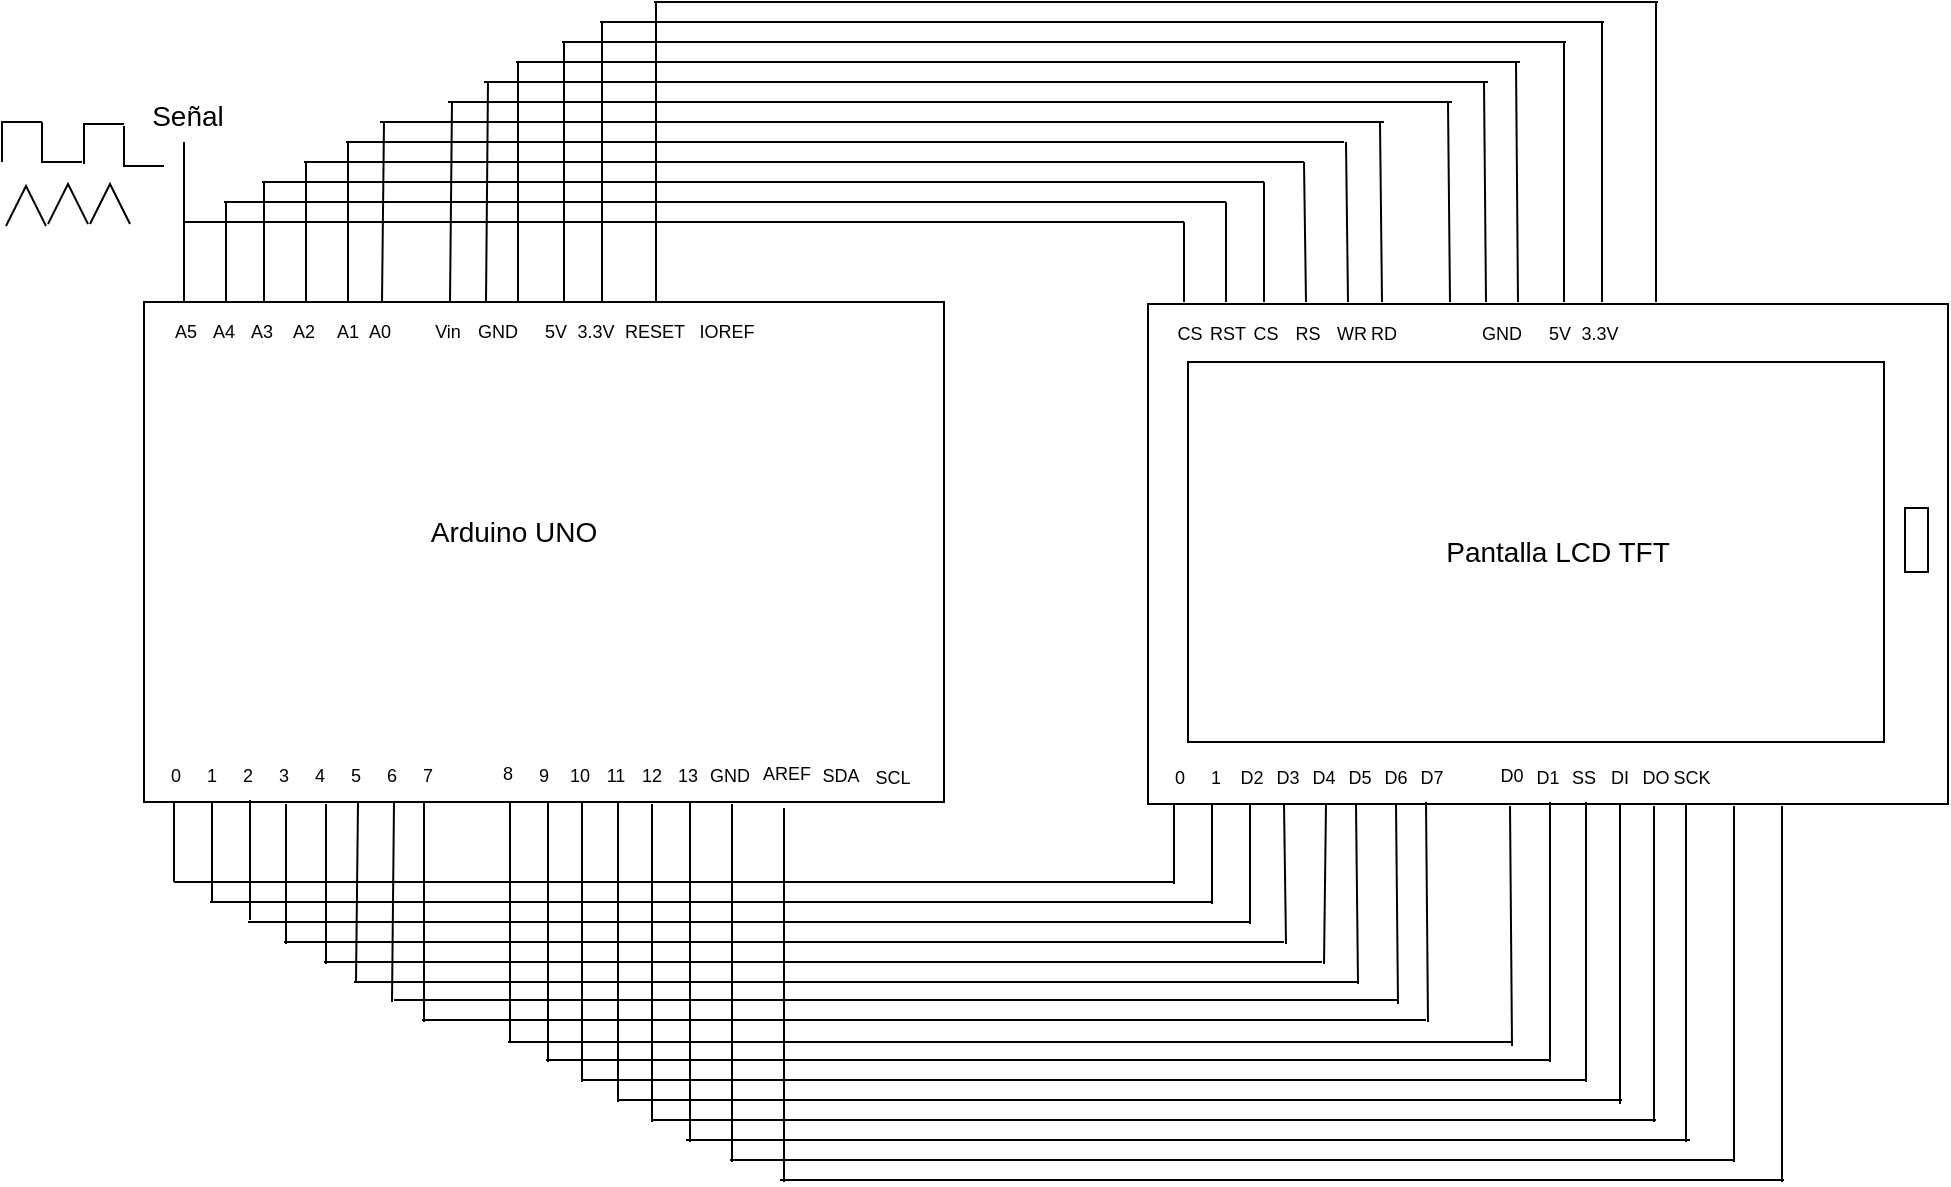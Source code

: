 <mxfile version="20.8.10" type="device" pages="2"><diagram name="Página-1" id="WYSvd-NPQTnR4z7gOrc1"><mxGraphModel dx="1313" dy="716" grid="1" gridSize="10" guides="1" tooltips="1" connect="1" arrows="1" fold="1" page="1" pageScale="1" pageWidth="827" pageHeight="1169" math="0" shadow="0"><root><mxCell id="0"/><mxCell id="1" parent="0"/><mxCell id="6fOyc4j_-1H8bE4yFkZ2-2" value="" style="rounded=0;whiteSpace=wrap;html=1;" vertex="1" parent="1"><mxGeometry x="90" y="160" width="400" height="250" as="geometry"/></mxCell><mxCell id="6fOyc4j_-1H8bE4yFkZ2-3" value="&lt;font style=&quot;font-size: 9px;&quot;&gt;A5&lt;/font&gt;" style="text;html=1;strokeColor=none;fillColor=none;align=center;verticalAlign=middle;whiteSpace=wrap;rounded=0;" vertex="1" parent="1"><mxGeometry x="101" y="159" width="20" height="30" as="geometry"/></mxCell><mxCell id="6fOyc4j_-1H8bE4yFkZ2-4" value="&lt;font style=&quot;font-size: 9px;&quot;&gt;A4&lt;/font&gt;" style="text;html=1;strokeColor=none;fillColor=none;align=center;verticalAlign=middle;whiteSpace=wrap;rounded=0;" vertex="1" parent="1"><mxGeometry x="120" y="159" width="20" height="30" as="geometry"/></mxCell><mxCell id="6fOyc4j_-1H8bE4yFkZ2-5" value="&lt;font style=&quot;font-size: 9px;&quot;&gt;A3&lt;br&gt;&lt;/font&gt;" style="text;html=1;strokeColor=none;fillColor=none;align=center;verticalAlign=middle;whiteSpace=wrap;rounded=0;" vertex="1" parent="1"><mxGeometry x="139" y="159" width="20" height="30" as="geometry"/></mxCell><mxCell id="6fOyc4j_-1H8bE4yFkZ2-6" value="&lt;font style=&quot;font-size: 9px;&quot;&gt;A2&lt;br&gt;&lt;/font&gt;" style="text;html=1;strokeColor=none;fillColor=none;align=center;verticalAlign=middle;whiteSpace=wrap;rounded=0;" vertex="1" parent="1"><mxGeometry x="160" y="159" width="20" height="30" as="geometry"/></mxCell><mxCell id="6fOyc4j_-1H8bE4yFkZ2-7" value="&lt;font style=&quot;font-size: 9px;&quot;&gt;A1&lt;br&gt;&lt;/font&gt;" style="text;html=1;strokeColor=none;fillColor=none;align=center;verticalAlign=middle;whiteSpace=wrap;rounded=0;" vertex="1" parent="1"><mxGeometry x="182" y="159" width="20" height="30" as="geometry"/></mxCell><mxCell id="6fOyc4j_-1H8bE4yFkZ2-8" value="&lt;font style=&quot;font-size: 9px;&quot;&gt;A0&lt;br&gt;&lt;/font&gt;" style="text;html=1;strokeColor=none;fillColor=none;align=center;verticalAlign=middle;whiteSpace=wrap;rounded=0;" vertex="1" parent="1"><mxGeometry x="198" y="159" width="20" height="30" as="geometry"/></mxCell><mxCell id="6fOyc4j_-1H8bE4yFkZ2-9" value="&lt;font style=&quot;font-size: 9px;&quot;&gt;Vin&lt;br&gt;&lt;/font&gt;" style="text;html=1;strokeColor=none;fillColor=none;align=center;verticalAlign=middle;whiteSpace=wrap;rounded=0;" vertex="1" parent="1"><mxGeometry x="232" y="159" width="20" height="30" as="geometry"/></mxCell><mxCell id="6fOyc4j_-1H8bE4yFkZ2-10" value="&lt;font style=&quot;font-size: 9px;&quot;&gt;GND&lt;br&gt;&lt;/font&gt;" style="text;html=1;strokeColor=none;fillColor=none;align=center;verticalAlign=middle;whiteSpace=wrap;rounded=0;" vertex="1" parent="1"><mxGeometry x="257" y="159" width="20" height="30" as="geometry"/></mxCell><mxCell id="6fOyc4j_-1H8bE4yFkZ2-11" value="&lt;font style=&quot;font-size: 9px;&quot;&gt;5V&lt;br&gt;&lt;/font&gt;" style="text;html=1;strokeColor=none;fillColor=none;align=center;verticalAlign=middle;whiteSpace=wrap;rounded=0;" vertex="1" parent="1"><mxGeometry x="286" y="159" width="20" height="30" as="geometry"/></mxCell><mxCell id="6fOyc4j_-1H8bE4yFkZ2-12" value="&lt;font style=&quot;font-size: 9px;&quot;&gt;3.3V&lt;br&gt;&lt;/font&gt;" style="text;html=1;strokeColor=none;fillColor=none;align=center;verticalAlign=middle;whiteSpace=wrap;rounded=0;" vertex="1" parent="1"><mxGeometry x="306" y="159" width="20" height="30" as="geometry"/></mxCell><mxCell id="6fOyc4j_-1H8bE4yFkZ2-13" value="&lt;font style=&quot;font-size: 9px;&quot;&gt;RESET&lt;br&gt;&lt;/font&gt;" style="text;html=1;strokeColor=none;fillColor=none;align=center;verticalAlign=middle;whiteSpace=wrap;rounded=0;flipH=0;flipV=0;fontColor=default;" vertex="1" parent="1"><mxGeometry x="328" y="166" width="35" height="15" as="geometry"/></mxCell><mxCell id="6fOyc4j_-1H8bE4yFkZ2-14" value="&lt;font style=&quot;font-size: 9px;&quot;&gt;IOREF&lt;br&gt;&lt;/font&gt;" style="text;html=1;strokeColor=none;fillColor=none;align=center;verticalAlign=middle;whiteSpace=wrap;rounded=0;flipH=0;flipV=0;fontColor=default;" vertex="1" parent="1"><mxGeometry x="364" y="166" width="35" height="15" as="geometry"/></mxCell><mxCell id="6fOyc4j_-1H8bE4yFkZ2-16" value="&lt;font style=&quot;font-size: 9px;&quot;&gt;0&lt;/font&gt;" style="text;html=1;strokeColor=none;fillColor=none;align=center;verticalAlign=middle;whiteSpace=wrap;rounded=0;" vertex="1" parent="1"><mxGeometry x="88" y="381" width="36" height="30" as="geometry"/></mxCell><mxCell id="6fOyc4j_-1H8bE4yFkZ2-17" value="&lt;font style=&quot;font-size: 9px;&quot;&gt;1&lt;/font&gt;" style="text;html=1;strokeColor=none;fillColor=none;align=center;verticalAlign=middle;whiteSpace=wrap;rounded=0;" vertex="1" parent="1"><mxGeometry x="106" y="381" width="36" height="30" as="geometry"/></mxCell><mxCell id="6fOyc4j_-1H8bE4yFkZ2-18" value="&lt;font style=&quot;font-size: 9px;&quot;&gt;2&lt;/font&gt;" style="text;html=1;strokeColor=none;fillColor=none;align=center;verticalAlign=middle;whiteSpace=wrap;rounded=0;" vertex="1" parent="1"><mxGeometry x="124" y="381" width="36" height="30" as="geometry"/></mxCell><mxCell id="6fOyc4j_-1H8bE4yFkZ2-19" value="&lt;font style=&quot;font-size: 9px;&quot;&gt;3&lt;/font&gt;" style="text;html=1;strokeColor=none;fillColor=none;align=center;verticalAlign=middle;whiteSpace=wrap;rounded=0;" vertex="1" parent="1"><mxGeometry x="142" y="381" width="36" height="30" as="geometry"/></mxCell><mxCell id="6fOyc4j_-1H8bE4yFkZ2-20" value="&lt;font style=&quot;font-size: 9px;&quot;&gt;4&lt;/font&gt;" style="text;html=1;strokeColor=none;fillColor=none;align=center;verticalAlign=middle;whiteSpace=wrap;rounded=0;" vertex="1" parent="1"><mxGeometry x="160" y="381" width="36" height="30" as="geometry"/></mxCell><mxCell id="6fOyc4j_-1H8bE4yFkZ2-21" value="&lt;font style=&quot;font-size: 9px;&quot;&gt;5&lt;/font&gt;" style="text;html=1;strokeColor=none;fillColor=none;align=center;verticalAlign=middle;whiteSpace=wrap;rounded=0;" vertex="1" parent="1"><mxGeometry x="178" y="381" width="36" height="30" as="geometry"/></mxCell><mxCell id="6fOyc4j_-1H8bE4yFkZ2-22" value="&lt;font style=&quot;font-size: 9px;&quot;&gt;6&lt;/font&gt;" style="text;html=1;strokeColor=none;fillColor=none;align=center;verticalAlign=middle;whiteSpace=wrap;rounded=0;" vertex="1" parent="1"><mxGeometry x="196" y="381" width="36" height="30" as="geometry"/></mxCell><mxCell id="6fOyc4j_-1H8bE4yFkZ2-23" value="&lt;font style=&quot;font-size: 9px;&quot;&gt;7&lt;/font&gt;" style="text;html=1;strokeColor=none;fillColor=none;align=center;verticalAlign=middle;whiteSpace=wrap;rounded=0;" vertex="1" parent="1"><mxGeometry x="214" y="381" width="36" height="30" as="geometry"/></mxCell><mxCell id="6fOyc4j_-1H8bE4yFkZ2-24" value="&lt;font style=&quot;font-size: 9px;&quot;&gt;8&lt;/font&gt;" style="text;html=1;strokeColor=none;fillColor=none;align=center;verticalAlign=middle;whiteSpace=wrap;rounded=0;" vertex="1" parent="1"><mxGeometry x="254" y="380" width="36" height="30" as="geometry"/></mxCell><mxCell id="6fOyc4j_-1H8bE4yFkZ2-25" value="&lt;font style=&quot;font-size: 9px;&quot;&gt;9&lt;/font&gt;" style="text;html=1;strokeColor=none;fillColor=none;align=center;verticalAlign=middle;whiteSpace=wrap;rounded=0;" vertex="1" parent="1"><mxGeometry x="272" y="381" width="36" height="30" as="geometry"/></mxCell><mxCell id="6fOyc4j_-1H8bE4yFkZ2-26" value="&lt;font style=&quot;font-size: 9px;&quot;&gt;10&lt;/font&gt;" style="text;html=1;strokeColor=none;fillColor=none;align=center;verticalAlign=middle;whiteSpace=wrap;rounded=0;" vertex="1" parent="1"><mxGeometry x="290" y="381" width="36" height="30" as="geometry"/></mxCell><mxCell id="6fOyc4j_-1H8bE4yFkZ2-27" value="&lt;font style=&quot;font-size: 9px;&quot;&gt;11&lt;/font&gt;" style="text;html=1;strokeColor=none;fillColor=none;align=center;verticalAlign=middle;whiteSpace=wrap;rounded=0;" vertex="1" parent="1"><mxGeometry x="308" y="381" width="36" height="30" as="geometry"/></mxCell><mxCell id="6fOyc4j_-1H8bE4yFkZ2-28" value="&lt;font style=&quot;font-size: 9px;&quot;&gt;12&lt;/font&gt;" style="text;html=1;strokeColor=none;fillColor=none;align=center;verticalAlign=middle;whiteSpace=wrap;rounded=0;" vertex="1" parent="1"><mxGeometry x="326" y="381" width="36" height="30" as="geometry"/></mxCell><mxCell id="6fOyc4j_-1H8bE4yFkZ2-29" value="&lt;font style=&quot;font-size: 9px;&quot;&gt;13&lt;/font&gt;" style="text;html=1;strokeColor=none;fillColor=none;align=center;verticalAlign=middle;whiteSpace=wrap;rounded=0;" vertex="1" parent="1"><mxGeometry x="344" y="381" width="36" height="30" as="geometry"/></mxCell><mxCell id="6fOyc4j_-1H8bE4yFkZ2-30" value="&lt;font style=&quot;font-size: 9px;&quot;&gt;GND&lt;br&gt;&lt;/font&gt;" style="text;html=1;strokeColor=none;fillColor=none;align=center;verticalAlign=middle;whiteSpace=wrap;rounded=0;" vertex="1" parent="1"><mxGeometry x="372.5" y="381" width="20" height="30" as="geometry"/></mxCell><mxCell id="6fOyc4j_-1H8bE4yFkZ2-31" value="&lt;font style=&quot;font-size: 9px;&quot;&gt;AREF&lt;br&gt;&lt;/font&gt;" style="text;html=1;strokeColor=none;fillColor=none;align=center;verticalAlign=middle;whiteSpace=wrap;rounded=0;flipH=0;flipV=0;fontColor=default;" vertex="1" parent="1"><mxGeometry x="394" y="387" width="35" height="15" as="geometry"/></mxCell><mxCell id="6fOyc4j_-1H8bE4yFkZ2-32" value="&lt;font style=&quot;font-size: 9px;&quot;&gt;SDA&lt;/font&gt;" style="text;html=1;strokeColor=none;fillColor=none;align=center;verticalAlign=middle;whiteSpace=wrap;rounded=0;flipH=0;flipV=0;fontColor=default;" vertex="1" parent="1"><mxGeometry x="421" y="388" width="35" height="15" as="geometry"/></mxCell><mxCell id="6fOyc4j_-1H8bE4yFkZ2-33" value="&lt;font style=&quot;font-size: 9px;&quot;&gt;SCL&lt;/font&gt;" style="text;html=1;strokeColor=none;fillColor=none;align=center;verticalAlign=middle;whiteSpace=wrap;rounded=0;flipH=0;flipV=0;fontColor=default;" vertex="1" parent="1"><mxGeometry x="447" y="389" width="35" height="15" as="geometry"/></mxCell><mxCell id="6fOyc4j_-1H8bE4yFkZ2-34" value="" style="rounded=0;whiteSpace=wrap;html=1;" vertex="1" parent="1"><mxGeometry x="592" y="161" width="400" height="250" as="geometry"/></mxCell><mxCell id="6fOyc4j_-1H8bE4yFkZ2-35" value="&lt;font style=&quot;font-size: 9px;&quot;&gt;CS&lt;/font&gt;" style="text;html=1;strokeColor=none;fillColor=none;align=center;verticalAlign=middle;whiteSpace=wrap;rounded=0;" vertex="1" parent="1"><mxGeometry x="603" y="160" width="20" height="30" as="geometry"/></mxCell><mxCell id="6fOyc4j_-1H8bE4yFkZ2-36" value="&lt;font style=&quot;font-size: 9px;&quot;&gt;RST&lt;/font&gt;" style="text;html=1;strokeColor=none;fillColor=none;align=center;verticalAlign=middle;whiteSpace=wrap;rounded=0;" vertex="1" parent="1"><mxGeometry x="622" y="160" width="20" height="30" as="geometry"/></mxCell><mxCell id="6fOyc4j_-1H8bE4yFkZ2-37" value="&lt;font style=&quot;font-size: 9px;&quot;&gt;CS&lt;br&gt;&lt;/font&gt;" style="text;html=1;strokeColor=none;fillColor=none;align=center;verticalAlign=middle;whiteSpace=wrap;rounded=0;" vertex="1" parent="1"><mxGeometry x="641" y="160" width="20" height="30" as="geometry"/></mxCell><mxCell id="6fOyc4j_-1H8bE4yFkZ2-38" value="&lt;font style=&quot;font-size: 9px;&quot;&gt;RS&lt;br&gt;&lt;/font&gt;" style="text;html=1;strokeColor=none;fillColor=none;align=center;verticalAlign=middle;whiteSpace=wrap;rounded=0;" vertex="1" parent="1"><mxGeometry x="662" y="160" width="20" height="30" as="geometry"/></mxCell><mxCell id="6fOyc4j_-1H8bE4yFkZ2-39" value="&lt;font style=&quot;font-size: 9px;&quot;&gt;WR&lt;br&gt;&lt;/font&gt;" style="text;html=1;strokeColor=none;fillColor=none;align=center;verticalAlign=middle;whiteSpace=wrap;rounded=0;" vertex="1" parent="1"><mxGeometry x="684" y="160" width="20" height="30" as="geometry"/></mxCell><mxCell id="6fOyc4j_-1H8bE4yFkZ2-40" value="&lt;font style=&quot;font-size: 9px;&quot;&gt;RD&lt;br&gt;&lt;/font&gt;" style="text;html=1;strokeColor=none;fillColor=none;align=center;verticalAlign=middle;whiteSpace=wrap;rounded=0;" vertex="1" parent="1"><mxGeometry x="700" y="160" width="20" height="30" as="geometry"/></mxCell><mxCell id="6fOyc4j_-1H8bE4yFkZ2-42" value="&lt;font style=&quot;font-size: 9px;&quot;&gt;GND&lt;br&gt;&lt;/font&gt;" style="text;html=1;strokeColor=none;fillColor=none;align=center;verticalAlign=middle;whiteSpace=wrap;rounded=0;" vertex="1" parent="1"><mxGeometry x="759" y="160" width="20" height="30" as="geometry"/></mxCell><mxCell id="6fOyc4j_-1H8bE4yFkZ2-43" value="&lt;font style=&quot;font-size: 9px;&quot;&gt;5V&lt;br&gt;&lt;/font&gt;" style="text;html=1;strokeColor=none;fillColor=none;align=center;verticalAlign=middle;whiteSpace=wrap;rounded=0;" vertex="1" parent="1"><mxGeometry x="788" y="160" width="20" height="30" as="geometry"/></mxCell><mxCell id="6fOyc4j_-1H8bE4yFkZ2-44" value="&lt;font style=&quot;font-size: 9px;&quot;&gt;3.3V&lt;br&gt;&lt;/font&gt;" style="text;html=1;strokeColor=none;fillColor=none;align=center;verticalAlign=middle;whiteSpace=wrap;rounded=0;" vertex="1" parent="1"><mxGeometry x="808" y="160" width="20" height="30" as="geometry"/></mxCell><mxCell id="6fOyc4j_-1H8bE4yFkZ2-47" value="&lt;font style=&quot;font-size: 9px;&quot;&gt;0&lt;/font&gt;" style="text;html=1;strokeColor=none;fillColor=none;align=center;verticalAlign=middle;whiteSpace=wrap;rounded=0;" vertex="1" parent="1"><mxGeometry x="590" y="382" width="36" height="30" as="geometry"/></mxCell><mxCell id="6fOyc4j_-1H8bE4yFkZ2-48" value="&lt;font style=&quot;font-size: 9px;&quot;&gt;1&lt;/font&gt;" style="text;html=1;strokeColor=none;fillColor=none;align=center;verticalAlign=middle;whiteSpace=wrap;rounded=0;" vertex="1" parent="1"><mxGeometry x="608" y="382" width="36" height="30" as="geometry"/></mxCell><mxCell id="6fOyc4j_-1H8bE4yFkZ2-49" value="&lt;font style=&quot;font-size: 9px;&quot;&gt;D2&lt;/font&gt;" style="text;html=1;strokeColor=none;fillColor=none;align=center;verticalAlign=middle;whiteSpace=wrap;rounded=0;" vertex="1" parent="1"><mxGeometry x="626" y="382" width="36" height="30" as="geometry"/></mxCell><mxCell id="6fOyc4j_-1H8bE4yFkZ2-50" value="&lt;font style=&quot;font-size: 9px;&quot;&gt;D3&lt;/font&gt;" style="text;html=1;strokeColor=none;fillColor=none;align=center;verticalAlign=middle;whiteSpace=wrap;rounded=0;" vertex="1" parent="1"><mxGeometry x="644" y="382" width="36" height="30" as="geometry"/></mxCell><mxCell id="6fOyc4j_-1H8bE4yFkZ2-51" value="&lt;font style=&quot;font-size: 9px;&quot;&gt;D4&lt;/font&gt;" style="text;html=1;strokeColor=none;fillColor=none;align=center;verticalAlign=middle;whiteSpace=wrap;rounded=0;" vertex="1" parent="1"><mxGeometry x="662" y="382" width="36" height="30" as="geometry"/></mxCell><mxCell id="6fOyc4j_-1H8bE4yFkZ2-52" value="&lt;font style=&quot;font-size: 9px;&quot;&gt;D5&lt;/font&gt;" style="text;html=1;strokeColor=none;fillColor=none;align=center;verticalAlign=middle;whiteSpace=wrap;rounded=0;" vertex="1" parent="1"><mxGeometry x="680" y="382" width="36" height="30" as="geometry"/></mxCell><mxCell id="6fOyc4j_-1H8bE4yFkZ2-53" value="&lt;font style=&quot;font-size: 9px;&quot;&gt;D6&lt;/font&gt;" style="text;html=1;strokeColor=none;fillColor=none;align=center;verticalAlign=middle;whiteSpace=wrap;rounded=0;" vertex="1" parent="1"><mxGeometry x="698" y="382" width="36" height="30" as="geometry"/></mxCell><mxCell id="6fOyc4j_-1H8bE4yFkZ2-54" value="&lt;font style=&quot;font-size: 9px;&quot;&gt;D7&lt;/font&gt;" style="text;html=1;strokeColor=none;fillColor=none;align=center;verticalAlign=middle;whiteSpace=wrap;rounded=0;" vertex="1" parent="1"><mxGeometry x="716" y="382" width="36" height="30" as="geometry"/></mxCell><mxCell id="6fOyc4j_-1H8bE4yFkZ2-55" value="&lt;font style=&quot;font-size: 9px;&quot;&gt;D0&lt;/font&gt;" style="text;html=1;strokeColor=none;fillColor=none;align=center;verticalAlign=middle;whiteSpace=wrap;rounded=0;" vertex="1" parent="1"><mxGeometry x="756" y="381" width="36" height="30" as="geometry"/></mxCell><mxCell id="6fOyc4j_-1H8bE4yFkZ2-56" value="&lt;font style=&quot;font-size: 9px;&quot;&gt;D1&lt;/font&gt;" style="text;html=1;strokeColor=none;fillColor=none;align=center;verticalAlign=middle;whiteSpace=wrap;rounded=0;" vertex="1" parent="1"><mxGeometry x="774" y="382" width="36" height="30" as="geometry"/></mxCell><mxCell id="6fOyc4j_-1H8bE4yFkZ2-57" value="&lt;font style=&quot;font-size: 9px;&quot;&gt;SS&lt;/font&gt;" style="text;html=1;strokeColor=none;fillColor=none;align=center;verticalAlign=middle;whiteSpace=wrap;rounded=0;" vertex="1" parent="1"><mxGeometry x="792" y="382" width="36" height="30" as="geometry"/></mxCell><mxCell id="6fOyc4j_-1H8bE4yFkZ2-58" value="&lt;font style=&quot;font-size: 9px;&quot;&gt;DI&lt;/font&gt;" style="text;html=1;strokeColor=none;fillColor=none;align=center;verticalAlign=middle;whiteSpace=wrap;rounded=0;" vertex="1" parent="1"><mxGeometry x="810" y="382" width="36" height="30" as="geometry"/></mxCell><mxCell id="6fOyc4j_-1H8bE4yFkZ2-59" value="&lt;font style=&quot;font-size: 9px;&quot;&gt;DO&lt;/font&gt;" style="text;html=1;strokeColor=none;fillColor=none;align=center;verticalAlign=middle;whiteSpace=wrap;rounded=0;" vertex="1" parent="1"><mxGeometry x="828" y="382" width="36" height="30" as="geometry"/></mxCell><mxCell id="6fOyc4j_-1H8bE4yFkZ2-60" value="&lt;font style=&quot;font-size: 9px;&quot;&gt;SCK&lt;/font&gt;" style="text;html=1;strokeColor=none;fillColor=none;align=center;verticalAlign=middle;whiteSpace=wrap;rounded=0;" vertex="1" parent="1"><mxGeometry x="846" y="382" width="36" height="30" as="geometry"/></mxCell><mxCell id="6fOyc4j_-1H8bE4yFkZ2-65" value="&lt;font style=&quot;font-size: 14px;&quot;&gt;Arduino UNO&lt;/font&gt;" style="text;html=1;strokeColor=none;fillColor=none;align=center;verticalAlign=middle;whiteSpace=wrap;rounded=0;fontSize=9;fontColor=default;" vertex="1" parent="1"><mxGeometry x="224" y="260" width="102" height="30" as="geometry"/></mxCell><mxCell id="6fOyc4j_-1H8bE4yFkZ2-66" value="" style="rounded=0;whiteSpace=wrap;html=1;fontSize=14;fontColor=default;" vertex="1" parent="1"><mxGeometry x="612" y="190" width="348" height="190" as="geometry"/></mxCell><mxCell id="6fOyc4j_-1H8bE4yFkZ2-67" value="" style="rounded=0;whiteSpace=wrap;html=1;fontSize=14;fontColor=default;" vertex="1" parent="1"><mxGeometry x="970.5" y="263" width="11.5" height="32" as="geometry"/></mxCell><mxCell id="6fOyc4j_-1H8bE4yFkZ2-71" value="" style="endArrow=none;html=1;rounded=0;fontSize=9;fontColor=default;" edge="1" parent="1"><mxGeometry width="50" height="50" relative="1" as="geometry"><mxPoint x="110" y="160" as="sourcePoint"/><mxPoint x="110" y="80" as="targetPoint"/></mxGeometry></mxCell><mxCell id="6fOyc4j_-1H8bE4yFkZ2-72" value="" style="endArrow=none;html=1;rounded=0;fontSize=9;fontColor=default;" edge="1" parent="1"><mxGeometry width="50" height="50" relative="1" as="geometry"><mxPoint x="110" y="120" as="sourcePoint"/><mxPoint x="610" y="120" as="targetPoint"/></mxGeometry></mxCell><mxCell id="6fOyc4j_-1H8bE4yFkZ2-73" value="" style="endArrow=none;html=1;rounded=0;fontSize=9;fontColor=default;" edge="1" parent="1"><mxGeometry width="50" height="50" relative="1" as="geometry"><mxPoint x="610" y="160" as="sourcePoint"/><mxPoint x="610" y="120" as="targetPoint"/></mxGeometry></mxCell><mxCell id="6fOyc4j_-1H8bE4yFkZ2-74" value="" style="endArrow=none;html=1;rounded=0;fontSize=9;fontColor=default;" edge="1" parent="1"><mxGeometry width="50" height="50" relative="1" as="geometry"><mxPoint x="131" y="160" as="sourcePoint"/><mxPoint x="131" y="110" as="targetPoint"/></mxGeometry></mxCell><mxCell id="6fOyc4j_-1H8bE4yFkZ2-75" value="" style="endArrow=none;html=1;rounded=0;fontSize=9;fontColor=default;" edge="1" parent="1"><mxGeometry width="50" height="50" relative="1" as="geometry"><mxPoint x="130" y="110" as="sourcePoint"/><mxPoint x="631" y="110" as="targetPoint"/></mxGeometry></mxCell><mxCell id="6fOyc4j_-1H8bE4yFkZ2-76" value="" style="endArrow=none;html=1;rounded=0;fontSize=9;fontColor=default;" edge="1" parent="1"><mxGeometry width="50" height="50" relative="1" as="geometry"><mxPoint x="631" y="160" as="sourcePoint"/><mxPoint x="631" y="110" as="targetPoint"/></mxGeometry></mxCell><mxCell id="6fOyc4j_-1H8bE4yFkZ2-78" value="" style="endArrow=none;html=1;rounded=0;fontSize=9;fontColor=default;" edge="1" parent="1"><mxGeometry width="50" height="50" relative="1" as="geometry"><mxPoint x="150" y="160" as="sourcePoint"/><mxPoint x="150" y="100" as="targetPoint"/></mxGeometry></mxCell><mxCell id="6fOyc4j_-1H8bE4yFkZ2-79" value="" style="endArrow=none;html=1;rounded=0;fontSize=9;fontColor=default;" edge="1" parent="1"><mxGeometry width="50" height="50" relative="1" as="geometry"><mxPoint x="149" y="100" as="sourcePoint"/><mxPoint x="650" y="100" as="targetPoint"/></mxGeometry></mxCell><mxCell id="6fOyc4j_-1H8bE4yFkZ2-80" value="" style="endArrow=none;html=1;rounded=0;fontSize=9;fontColor=default;" edge="1" parent="1"><mxGeometry width="50" height="50" relative="1" as="geometry"><mxPoint x="650" y="160" as="sourcePoint"/><mxPoint x="650" y="100" as="targetPoint"/></mxGeometry></mxCell><mxCell id="6fOyc4j_-1H8bE4yFkZ2-83" value="" style="endArrow=none;html=1;rounded=0;fontSize=9;fontColor=default;" edge="1" parent="1"><mxGeometry width="50" height="50" relative="1" as="geometry"><mxPoint x="171" y="160" as="sourcePoint"/><mxPoint x="171" y="90" as="targetPoint"/></mxGeometry></mxCell><mxCell id="6fOyc4j_-1H8bE4yFkZ2-84" value="" style="endArrow=none;html=1;rounded=0;fontSize=9;fontColor=default;" edge="1" parent="1"><mxGeometry width="50" height="50" relative="1" as="geometry"><mxPoint x="170" y="90" as="sourcePoint"/><mxPoint x="670" y="90" as="targetPoint"/></mxGeometry></mxCell><mxCell id="6fOyc4j_-1H8bE4yFkZ2-85" value="" style="endArrow=none;html=1;rounded=0;fontSize=9;fontColor=default;" edge="1" parent="1"><mxGeometry width="50" height="50" relative="1" as="geometry"><mxPoint x="671" y="160" as="sourcePoint"/><mxPoint x="670" y="90" as="targetPoint"/></mxGeometry></mxCell><mxCell id="6fOyc4j_-1H8bE4yFkZ2-89" value="" style="endArrow=none;html=1;rounded=0;fontSize=9;fontColor=default;" edge="1" parent="1"><mxGeometry width="50" height="50" relative="1" as="geometry"><mxPoint x="192" y="160" as="sourcePoint"/><mxPoint x="192" y="80" as="targetPoint"/></mxGeometry></mxCell><mxCell id="6fOyc4j_-1H8bE4yFkZ2-90" value="" style="endArrow=none;html=1;rounded=0;fontSize=9;fontColor=default;" edge="1" parent="1"><mxGeometry width="50" height="50" relative="1" as="geometry"><mxPoint x="191" y="80" as="sourcePoint"/><mxPoint x="690" y="80" as="targetPoint"/></mxGeometry></mxCell><mxCell id="6fOyc4j_-1H8bE4yFkZ2-91" value="" style="endArrow=none;html=1;rounded=0;fontSize=9;fontColor=default;" edge="1" parent="1"><mxGeometry width="50" height="50" relative="1" as="geometry"><mxPoint x="692" y="160" as="sourcePoint"/><mxPoint x="691" y="80" as="targetPoint"/></mxGeometry></mxCell><mxCell id="6fOyc4j_-1H8bE4yFkZ2-96" value="" style="endArrow=none;html=1;rounded=0;fontSize=9;fontColor=default;" edge="1" parent="1"><mxGeometry width="50" height="50" relative="1" as="geometry"><mxPoint x="209" y="160" as="sourcePoint"/><mxPoint x="210" y="70" as="targetPoint"/></mxGeometry></mxCell><mxCell id="6fOyc4j_-1H8bE4yFkZ2-97" value="" style="endArrow=none;html=1;rounded=0;fontSize=9;fontColor=default;" edge="1" parent="1"><mxGeometry width="50" height="50" relative="1" as="geometry"><mxPoint x="208" y="70" as="sourcePoint"/><mxPoint x="710" y="70" as="targetPoint"/></mxGeometry></mxCell><mxCell id="6fOyc4j_-1H8bE4yFkZ2-98" value="" style="endArrow=none;html=1;rounded=0;fontSize=9;fontColor=default;" edge="1" parent="1"><mxGeometry width="50" height="50" relative="1" as="geometry"><mxPoint x="709" y="160" as="sourcePoint"/><mxPoint x="708" y="70" as="targetPoint"/></mxGeometry></mxCell><mxCell id="6fOyc4j_-1H8bE4yFkZ2-104" value="" style="endArrow=none;html=1;rounded=0;fontSize=9;fontColor=default;" edge="1" parent="1"><mxGeometry width="50" height="50" relative="1" as="geometry"><mxPoint x="243" y="160" as="sourcePoint"/><mxPoint x="244" y="60" as="targetPoint"/></mxGeometry></mxCell><mxCell id="6fOyc4j_-1H8bE4yFkZ2-105" value="" style="endArrow=none;html=1;rounded=0;fontSize=9;fontColor=default;" edge="1" parent="1"><mxGeometry width="50" height="50" relative="1" as="geometry"><mxPoint x="242" y="60" as="sourcePoint"/><mxPoint x="744" y="60" as="targetPoint"/></mxGeometry></mxCell><mxCell id="6fOyc4j_-1H8bE4yFkZ2-106" value="" style="endArrow=none;html=1;rounded=0;fontSize=9;fontColor=default;" edge="1" parent="1"><mxGeometry width="50" height="50" relative="1" as="geometry"><mxPoint x="743" y="160" as="sourcePoint"/><mxPoint x="742" y="60" as="targetPoint"/></mxGeometry></mxCell><mxCell id="6fOyc4j_-1H8bE4yFkZ2-113" value="" style="endArrow=none;html=1;rounded=0;fontSize=9;fontColor=default;" edge="1" parent="1"><mxGeometry width="50" height="50" relative="1" as="geometry"><mxPoint x="261" y="160" as="sourcePoint"/><mxPoint x="262" y="50" as="targetPoint"/></mxGeometry></mxCell><mxCell id="6fOyc4j_-1H8bE4yFkZ2-114" value="" style="endArrow=none;html=1;rounded=0;fontSize=9;fontColor=default;" edge="1" parent="1"><mxGeometry width="50" height="50" relative="1" as="geometry"><mxPoint x="260" y="50" as="sourcePoint"/><mxPoint x="762" y="50" as="targetPoint"/></mxGeometry></mxCell><mxCell id="6fOyc4j_-1H8bE4yFkZ2-115" value="" style="endArrow=none;html=1;rounded=0;fontSize=9;fontColor=default;" edge="1" parent="1"><mxGeometry width="50" height="50" relative="1" as="geometry"><mxPoint x="761" y="160" as="sourcePoint"/><mxPoint x="760" y="50" as="targetPoint"/></mxGeometry></mxCell><mxCell id="6fOyc4j_-1H8bE4yFkZ2-123" value="" style="endArrow=none;html=1;rounded=0;fontSize=9;fontColor=default;" edge="1" parent="1"><mxGeometry width="50" height="50" relative="1" as="geometry"><mxPoint x="277" y="160" as="sourcePoint"/><mxPoint x="277" y="40" as="targetPoint"/></mxGeometry></mxCell><mxCell id="6fOyc4j_-1H8bE4yFkZ2-124" value="" style="endArrow=none;html=1;rounded=0;fontSize=9;fontColor=default;" edge="1" parent="1"><mxGeometry width="50" height="50" relative="1" as="geometry"><mxPoint x="276" y="40" as="sourcePoint"/><mxPoint x="778" y="40" as="targetPoint"/></mxGeometry></mxCell><mxCell id="6fOyc4j_-1H8bE4yFkZ2-125" value="" style="endArrow=none;html=1;rounded=0;fontSize=9;fontColor=default;" edge="1" parent="1"><mxGeometry width="50" height="50" relative="1" as="geometry"><mxPoint x="777" y="160" as="sourcePoint"/><mxPoint x="776" y="40" as="targetPoint"/></mxGeometry></mxCell><mxCell id="6fOyc4j_-1H8bE4yFkZ2-134" value="" style="endArrow=none;html=1;rounded=0;fontSize=9;fontColor=default;" edge="1" parent="1"><mxGeometry width="50" height="50" relative="1" as="geometry"><mxPoint x="300" y="160" as="sourcePoint"/><mxPoint x="300" y="30" as="targetPoint"/></mxGeometry></mxCell><mxCell id="6fOyc4j_-1H8bE4yFkZ2-135" value="" style="endArrow=none;html=1;rounded=0;fontSize=9;fontColor=default;" edge="1" parent="1"><mxGeometry width="50" height="50" relative="1" as="geometry"><mxPoint x="299" y="30" as="sourcePoint"/><mxPoint x="801" y="30" as="targetPoint"/></mxGeometry></mxCell><mxCell id="6fOyc4j_-1H8bE4yFkZ2-136" value="" style="endArrow=none;html=1;rounded=0;fontSize=9;fontColor=default;" edge="1" parent="1"><mxGeometry width="50" height="50" relative="1" as="geometry"><mxPoint x="800" y="160" as="sourcePoint"/><mxPoint x="800" y="30" as="targetPoint"/></mxGeometry></mxCell><mxCell id="6fOyc4j_-1H8bE4yFkZ2-146" value="" style="endArrow=none;html=1;rounded=0;fontSize=9;fontColor=default;" edge="1" parent="1"><mxGeometry width="50" height="50" relative="1" as="geometry"><mxPoint x="319" y="160" as="sourcePoint"/><mxPoint x="319" y="20" as="targetPoint"/></mxGeometry></mxCell><mxCell id="6fOyc4j_-1H8bE4yFkZ2-147" value="" style="endArrow=none;html=1;rounded=0;fontSize=9;fontColor=default;" edge="1" parent="1"><mxGeometry width="50" height="50" relative="1" as="geometry"><mxPoint x="318" y="20" as="sourcePoint"/><mxPoint x="820" y="20" as="targetPoint"/></mxGeometry></mxCell><mxCell id="6fOyc4j_-1H8bE4yFkZ2-148" value="" style="endArrow=none;html=1;rounded=0;fontSize=9;fontColor=default;" edge="1" parent="1"><mxGeometry width="50" height="50" relative="1" as="geometry"><mxPoint x="819" y="160" as="sourcePoint"/><mxPoint x="819" y="20" as="targetPoint"/></mxGeometry></mxCell><mxCell id="6fOyc4j_-1H8bE4yFkZ2-160" value="" style="endArrow=none;html=1;rounded=0;fontSize=9;fontColor=default;" edge="1" parent="1"><mxGeometry width="50" height="50" relative="1" as="geometry"><mxPoint x="346" y="160" as="sourcePoint"/><mxPoint x="346" y="10" as="targetPoint"/></mxGeometry></mxCell><mxCell id="6fOyc4j_-1H8bE4yFkZ2-161" value="" style="endArrow=none;html=1;rounded=0;fontSize=9;fontColor=default;" edge="1" parent="1"><mxGeometry width="50" height="50" relative="1" as="geometry"><mxPoint x="345" y="10" as="sourcePoint"/><mxPoint x="847" y="10" as="targetPoint"/></mxGeometry></mxCell><mxCell id="6fOyc4j_-1H8bE4yFkZ2-162" value="" style="endArrow=none;html=1;rounded=0;fontSize=9;fontColor=default;" edge="1" parent="1"><mxGeometry width="50" height="50" relative="1" as="geometry"><mxPoint x="846" y="160" as="sourcePoint"/><mxPoint x="846" y="10" as="targetPoint"/></mxGeometry></mxCell><mxCell id="6fOyc4j_-1H8bE4yFkZ2-163" value="" style="endArrow=none;html=1;rounded=0;fontSize=9;fontColor=default;" edge="1" parent="1"><mxGeometry width="50" height="50" relative="1" as="geometry"><mxPoint x="105" y="450" as="sourcePoint"/><mxPoint x="105" y="410" as="targetPoint"/></mxGeometry></mxCell><mxCell id="6fOyc4j_-1H8bE4yFkZ2-164" value="" style="endArrow=none;html=1;rounded=0;fontSize=9;fontColor=default;" edge="1" parent="1"><mxGeometry width="50" height="50" relative="1" as="geometry"><mxPoint x="105" y="450" as="sourcePoint"/><mxPoint x="605" y="450" as="targetPoint"/></mxGeometry></mxCell><mxCell id="6fOyc4j_-1H8bE4yFkZ2-165" value="" style="endArrow=none;html=1;rounded=0;fontSize=9;fontColor=default;" edge="1" parent="1"><mxGeometry width="50" height="50" relative="1" as="geometry"><mxPoint x="605" y="451" as="sourcePoint"/><mxPoint x="605" y="411" as="targetPoint"/></mxGeometry></mxCell><mxCell id="6fOyc4j_-1H8bE4yFkZ2-166" value="" style="endArrow=none;html=1;rounded=0;fontSize=9;fontColor=default;" edge="1" parent="1"><mxGeometry width="50" height="50" relative="1" as="geometry"><mxPoint x="124" y="460" as="sourcePoint"/><mxPoint x="124" y="410" as="targetPoint"/></mxGeometry></mxCell><mxCell id="6fOyc4j_-1H8bE4yFkZ2-167" value="" style="endArrow=none;html=1;rounded=0;fontSize=9;fontColor=default;" edge="1" parent="1"><mxGeometry width="50" height="50" relative="1" as="geometry"><mxPoint x="123" y="460" as="sourcePoint"/><mxPoint x="624" y="460" as="targetPoint"/></mxGeometry></mxCell><mxCell id="6fOyc4j_-1H8bE4yFkZ2-168" value="" style="endArrow=none;html=1;rounded=0;fontSize=9;fontColor=default;" edge="1" parent="1"><mxGeometry width="50" height="50" relative="1" as="geometry"><mxPoint x="624" y="461" as="sourcePoint"/><mxPoint x="624" y="411" as="targetPoint"/></mxGeometry></mxCell><mxCell id="6fOyc4j_-1H8bE4yFkZ2-169" value="" style="endArrow=none;html=1;rounded=0;fontSize=9;fontColor=default;" edge="1" parent="1"><mxGeometry width="50" height="50" relative="1" as="geometry"><mxPoint x="143" y="469" as="sourcePoint"/><mxPoint x="143" y="409" as="targetPoint"/></mxGeometry></mxCell><mxCell id="6fOyc4j_-1H8bE4yFkZ2-170" value="" style="endArrow=none;html=1;rounded=0;fontSize=9;fontColor=default;" edge="1" parent="1"><mxGeometry width="50" height="50" relative="1" as="geometry"><mxPoint x="142" y="470" as="sourcePoint"/><mxPoint x="643" y="470" as="targetPoint"/></mxGeometry></mxCell><mxCell id="6fOyc4j_-1H8bE4yFkZ2-171" value="" style="endArrow=none;html=1;rounded=0;fontSize=9;fontColor=default;" edge="1" parent="1"><mxGeometry width="50" height="50" relative="1" as="geometry"><mxPoint x="643" y="471" as="sourcePoint"/><mxPoint x="643" y="411" as="targetPoint"/></mxGeometry></mxCell><mxCell id="6fOyc4j_-1H8bE4yFkZ2-172" value="" style="endArrow=none;html=1;rounded=0;fontSize=9;fontColor=default;" edge="1" parent="1"><mxGeometry width="50" height="50" relative="1" as="geometry"><mxPoint x="161" y="481" as="sourcePoint"/><mxPoint x="161" y="411" as="targetPoint"/></mxGeometry></mxCell><mxCell id="6fOyc4j_-1H8bE4yFkZ2-173" value="" style="endArrow=none;html=1;rounded=0;fontSize=9;fontColor=default;" edge="1" parent="1"><mxGeometry width="50" height="50" relative="1" as="geometry"><mxPoint x="160" y="480" as="sourcePoint"/><mxPoint x="660" y="480" as="targetPoint"/></mxGeometry></mxCell><mxCell id="6fOyc4j_-1H8bE4yFkZ2-174" value="" style="endArrow=none;html=1;rounded=0;fontSize=9;fontColor=default;" edge="1" parent="1"><mxGeometry width="50" height="50" relative="1" as="geometry"><mxPoint x="661" y="481" as="sourcePoint"/><mxPoint x="660" y="411" as="targetPoint"/></mxGeometry></mxCell><mxCell id="6fOyc4j_-1H8bE4yFkZ2-175" value="" style="endArrow=none;html=1;rounded=0;fontSize=9;fontColor=default;" edge="1" parent="1"><mxGeometry width="50" height="50" relative="1" as="geometry"><mxPoint x="181" y="491" as="sourcePoint"/><mxPoint x="181" y="411" as="targetPoint"/></mxGeometry></mxCell><mxCell id="6fOyc4j_-1H8bE4yFkZ2-176" value="" style="endArrow=none;html=1;rounded=0;fontSize=9;fontColor=default;" edge="1" parent="1"><mxGeometry width="50" height="50" relative="1" as="geometry"><mxPoint x="180" y="490" as="sourcePoint"/><mxPoint x="679" y="490" as="targetPoint"/></mxGeometry></mxCell><mxCell id="6fOyc4j_-1H8bE4yFkZ2-177" value="" style="endArrow=none;html=1;rounded=0;fontSize=9;fontColor=default;" edge="1" parent="1"><mxGeometry width="50" height="50" relative="1" as="geometry"><mxPoint x="680" y="491" as="sourcePoint"/><mxPoint x="681" y="411" as="targetPoint"/></mxGeometry></mxCell><mxCell id="6fOyc4j_-1H8bE4yFkZ2-178" value="" style="endArrow=none;html=1;rounded=0;fontSize=9;fontColor=default;" edge="1" parent="1"><mxGeometry width="50" height="50" relative="1" as="geometry"><mxPoint x="196" y="500" as="sourcePoint"/><mxPoint x="197" y="410" as="targetPoint"/></mxGeometry></mxCell><mxCell id="6fOyc4j_-1H8bE4yFkZ2-179" value="" style="endArrow=none;html=1;rounded=0;fontSize=9;fontColor=default;" edge="1" parent="1"><mxGeometry width="50" height="50" relative="1" as="geometry"><mxPoint x="195" y="500" as="sourcePoint"/><mxPoint x="697" y="500" as="targetPoint"/></mxGeometry></mxCell><mxCell id="6fOyc4j_-1H8bE4yFkZ2-180" value="" style="endArrow=none;html=1;rounded=0;fontSize=9;fontColor=default;" edge="1" parent="1"><mxGeometry width="50" height="50" relative="1" as="geometry"><mxPoint x="697" y="501" as="sourcePoint"/><mxPoint x="696" y="411" as="targetPoint"/></mxGeometry></mxCell><mxCell id="6fOyc4j_-1H8bE4yFkZ2-181" value="" style="endArrow=none;html=1;rounded=0;fontSize=9;fontColor=default;" edge="1" parent="1"><mxGeometry width="50" height="50" relative="1" as="geometry"><mxPoint x="214" y="510" as="sourcePoint"/><mxPoint x="215" y="410" as="targetPoint"/></mxGeometry></mxCell><mxCell id="6fOyc4j_-1H8bE4yFkZ2-182" value="" style="endArrow=none;html=1;rounded=0;fontSize=9;fontColor=default;" edge="1" parent="1"><mxGeometry width="50" height="50" relative="1" as="geometry"><mxPoint x="215" y="509" as="sourcePoint"/><mxPoint x="717" y="509" as="targetPoint"/></mxGeometry></mxCell><mxCell id="6fOyc4j_-1H8bE4yFkZ2-183" value="" style="endArrow=none;html=1;rounded=0;fontSize=9;fontColor=default;" edge="1" parent="1"><mxGeometry width="50" height="50" relative="1" as="geometry"><mxPoint x="717" y="511" as="sourcePoint"/><mxPoint x="716" y="411" as="targetPoint"/></mxGeometry></mxCell><mxCell id="6fOyc4j_-1H8bE4yFkZ2-184" value="" style="endArrow=none;html=1;rounded=0;fontSize=9;fontColor=default;" edge="1" parent="1"><mxGeometry width="50" height="50" relative="1" as="geometry"><mxPoint x="230" y="520" as="sourcePoint"/><mxPoint x="230" y="410" as="targetPoint"/></mxGeometry></mxCell><mxCell id="6fOyc4j_-1H8bE4yFkZ2-185" value="" style="endArrow=none;html=1;rounded=0;fontSize=9;fontColor=default;" edge="1" parent="1"><mxGeometry width="50" height="50" relative="1" as="geometry"><mxPoint x="229" y="519" as="sourcePoint"/><mxPoint x="731" y="519" as="targetPoint"/></mxGeometry></mxCell><mxCell id="6fOyc4j_-1H8bE4yFkZ2-186" value="" style="endArrow=none;html=1;rounded=0;fontSize=9;fontColor=default;" edge="1" parent="1"><mxGeometry width="50" height="50" relative="1" as="geometry"><mxPoint x="732" y="520" as="sourcePoint"/><mxPoint x="731" y="410" as="targetPoint"/></mxGeometry></mxCell><mxCell id="6fOyc4j_-1H8bE4yFkZ2-187" value="" style="endArrow=none;html=1;rounded=0;fontSize=9;fontColor=default;" edge="1" parent="1"><mxGeometry width="50" height="50" relative="1" as="geometry"><mxPoint x="273" y="530" as="sourcePoint"/><mxPoint x="273" y="410" as="targetPoint"/></mxGeometry></mxCell><mxCell id="6fOyc4j_-1H8bE4yFkZ2-188" value="" style="endArrow=none;html=1;rounded=0;fontSize=9;fontColor=default;" edge="1" parent="1"><mxGeometry width="50" height="50" relative="1" as="geometry"><mxPoint x="272" y="530" as="sourcePoint"/><mxPoint x="774" y="530" as="targetPoint"/></mxGeometry></mxCell><mxCell id="6fOyc4j_-1H8bE4yFkZ2-189" value="" style="endArrow=none;html=1;rounded=0;fontSize=9;fontColor=default;" edge="1" parent="1"><mxGeometry width="50" height="50" relative="1" as="geometry"><mxPoint x="774" y="532" as="sourcePoint"/><mxPoint x="773" y="412" as="targetPoint"/></mxGeometry></mxCell><mxCell id="6fOyc4j_-1H8bE4yFkZ2-190" value="" style="endArrow=none;html=1;rounded=0;fontSize=9;fontColor=default;" edge="1" parent="1"><mxGeometry width="50" height="50" relative="1" as="geometry"><mxPoint x="292" y="540" as="sourcePoint"/><mxPoint x="292" y="410" as="targetPoint"/></mxGeometry></mxCell><mxCell id="6fOyc4j_-1H8bE4yFkZ2-191" value="" style="endArrow=none;html=1;rounded=0;fontSize=9;fontColor=default;" edge="1" parent="1"><mxGeometry width="50" height="50" relative="1" as="geometry"><mxPoint x="291" y="539" as="sourcePoint"/><mxPoint x="793" y="539" as="targetPoint"/></mxGeometry></mxCell><mxCell id="6fOyc4j_-1H8bE4yFkZ2-192" value="" style="endArrow=none;html=1;rounded=0;fontSize=9;fontColor=default;" edge="1" parent="1"><mxGeometry width="50" height="50" relative="1" as="geometry"><mxPoint x="793" y="540" as="sourcePoint"/><mxPoint x="793" y="410" as="targetPoint"/></mxGeometry></mxCell><mxCell id="6fOyc4j_-1H8bE4yFkZ2-194" value="" style="endArrow=none;html=1;rounded=0;fontSize=9;fontColor=default;" edge="1" parent="1"><mxGeometry width="50" height="50" relative="1" as="geometry"><mxPoint x="309" y="550" as="sourcePoint"/><mxPoint x="309" y="410" as="targetPoint"/></mxGeometry></mxCell><mxCell id="6fOyc4j_-1H8bE4yFkZ2-195" value="" style="endArrow=none;html=1;rounded=0;fontSize=9;fontColor=default;" edge="1" parent="1"><mxGeometry width="50" height="50" relative="1" as="geometry"><mxPoint x="309" y="549" as="sourcePoint"/><mxPoint x="811" y="549" as="targetPoint"/></mxGeometry></mxCell><mxCell id="6fOyc4j_-1H8bE4yFkZ2-196" value="" style="endArrow=none;html=1;rounded=0;fontSize=9;fontColor=default;" edge="1" parent="1"><mxGeometry width="50" height="50" relative="1" as="geometry"><mxPoint x="811" y="550" as="sourcePoint"/><mxPoint x="811" y="410" as="targetPoint"/></mxGeometry></mxCell><mxCell id="6fOyc4j_-1H8bE4yFkZ2-197" value="" style="endArrow=none;html=1;rounded=0;fontSize=9;fontColor=default;" edge="1" parent="1"><mxGeometry width="50" height="50" relative="1" as="geometry"><mxPoint x="327" y="560" as="sourcePoint"/><mxPoint x="327" y="410" as="targetPoint"/></mxGeometry></mxCell><mxCell id="6fOyc4j_-1H8bE4yFkZ2-198" value="" style="endArrow=none;html=1;rounded=0;fontSize=9;fontColor=default;" edge="1" parent="1"><mxGeometry width="50" height="50" relative="1" as="geometry"><mxPoint x="327" y="559" as="sourcePoint"/><mxPoint x="829" y="559" as="targetPoint"/></mxGeometry></mxCell><mxCell id="6fOyc4j_-1H8bE4yFkZ2-199" value="" style="endArrow=none;html=1;rounded=0;fontSize=9;fontColor=default;" edge="1" parent="1"><mxGeometry width="50" height="50" relative="1" as="geometry"><mxPoint x="828" y="561" as="sourcePoint"/><mxPoint x="828" y="411" as="targetPoint"/></mxGeometry></mxCell><mxCell id="6fOyc4j_-1H8bE4yFkZ2-200" value="" style="endArrow=none;html=1;rounded=0;fontSize=9;fontColor=default;" edge="1" parent="1"><mxGeometry width="50" height="50" relative="1" as="geometry"><mxPoint x="344.0" y="569" as="sourcePoint"/><mxPoint x="846" y="569" as="targetPoint"/></mxGeometry></mxCell><mxCell id="6fOyc4j_-1H8bE4yFkZ2-201" value="" style="endArrow=none;html=1;rounded=0;fontSize=9;fontColor=default;" edge="1" parent="1"><mxGeometry width="50" height="50" relative="1" as="geometry"><mxPoint x="344" y="570" as="sourcePoint"/><mxPoint x="344.0" y="411" as="targetPoint"/></mxGeometry></mxCell><mxCell id="6fOyc4j_-1H8bE4yFkZ2-202" value="" style="endArrow=none;html=1;rounded=0;fontSize=9;fontColor=default;" edge="1" parent="1"><mxGeometry width="50" height="50" relative="1" as="geometry"><mxPoint x="845" y="570" as="sourcePoint"/><mxPoint x="845" y="412" as="targetPoint"/></mxGeometry></mxCell><mxCell id="6fOyc4j_-1H8bE4yFkZ2-203" value="" style="endArrow=none;html=1;rounded=0;fontSize=9;fontColor=default;" edge="1" parent="1"><mxGeometry width="50" height="50" relative="1" as="geometry"><mxPoint x="363" y="580" as="sourcePoint"/><mxPoint x="363.0" y="410" as="targetPoint"/></mxGeometry></mxCell><mxCell id="6fOyc4j_-1H8bE4yFkZ2-204" value="" style="endArrow=none;html=1;rounded=0;fontSize=9;fontColor=default;" edge="1" parent="1"><mxGeometry width="50" height="50" relative="1" as="geometry"><mxPoint x="361.0" y="579" as="sourcePoint"/><mxPoint x="863" y="579" as="targetPoint"/></mxGeometry></mxCell><mxCell id="6fOyc4j_-1H8bE4yFkZ2-205" value="" style="endArrow=none;html=1;rounded=0;fontSize=9;fontColor=default;" edge="1" parent="1"><mxGeometry width="50" height="50" relative="1" as="geometry"><mxPoint x="861" y="580" as="sourcePoint"/><mxPoint x="861" y="411" as="targetPoint"/></mxGeometry></mxCell><mxCell id="6fOyc4j_-1H8bE4yFkZ2-206" value="" style="endArrow=none;html=1;rounded=0;fontSize=9;fontColor=default;" edge="1" parent="1"><mxGeometry width="50" height="50" relative="1" as="geometry"><mxPoint x="384" y="590" as="sourcePoint"/><mxPoint x="384.0" y="411" as="targetPoint"/></mxGeometry></mxCell><mxCell id="6fOyc4j_-1H8bE4yFkZ2-207" value="" style="endArrow=none;html=1;rounded=0;fontSize=9;fontColor=default;" edge="1" parent="1"><mxGeometry width="50" height="50" relative="1" as="geometry"><mxPoint x="383.0" y="589" as="sourcePoint"/><mxPoint x="885" y="589" as="targetPoint"/></mxGeometry></mxCell><mxCell id="6fOyc4j_-1H8bE4yFkZ2-208" value="" style="endArrow=none;html=1;rounded=0;fontSize=9;fontColor=default;" edge="1" parent="1"><mxGeometry width="50" height="50" relative="1" as="geometry"><mxPoint x="885" y="590" as="sourcePoint"/><mxPoint x="885" y="412" as="targetPoint"/></mxGeometry></mxCell><mxCell id="6fOyc4j_-1H8bE4yFkZ2-209" value="" style="endArrow=none;html=1;rounded=0;fontSize=9;fontColor=default;" edge="1" parent="1"><mxGeometry width="50" height="50" relative="1" as="geometry"><mxPoint x="410" y="600" as="sourcePoint"/><mxPoint x="410.0" y="413" as="targetPoint"/></mxGeometry></mxCell><mxCell id="6fOyc4j_-1H8bE4yFkZ2-210" value="" style="endArrow=none;html=1;rounded=0;fontSize=9;fontColor=default;" edge="1" parent="1"><mxGeometry width="50" height="50" relative="1" as="geometry"><mxPoint x="408.0" y="599" as="sourcePoint"/><mxPoint x="910" y="599" as="targetPoint"/></mxGeometry></mxCell><mxCell id="6fOyc4j_-1H8bE4yFkZ2-211" value="" style="endArrow=none;html=1;rounded=0;fontSize=9;fontColor=default;" edge="1" parent="1"><mxGeometry width="50" height="50" relative="1" as="geometry"><mxPoint x="909" y="600" as="sourcePoint"/><mxPoint x="909" y="412" as="targetPoint"/></mxGeometry></mxCell><mxCell id="6fOyc4j_-1H8bE4yFkZ2-212" value="&lt;font style=&quot;font-size: 14px;&quot;&gt;Pantalla LCD TFT&lt;/font&gt;" style="text;html=1;strokeColor=none;fillColor=none;align=center;verticalAlign=middle;whiteSpace=wrap;rounded=0;fontSize=9;fontColor=default;" vertex="1" parent="1"><mxGeometry x="734" y="270" width="126" height="30" as="geometry"/></mxCell><mxCell id="6fOyc4j_-1H8bE4yFkZ2-216" value="" style="endArrow=none;html=1;rounded=0;fontSize=14;fontColor=default;" edge="1" parent="1"><mxGeometry width="50" height="50" relative="1" as="geometry"><mxPoint x="21" y="122" as="sourcePoint"/><mxPoint x="41" y="122" as="targetPoint"/><Array as="points"><mxPoint x="31" y="102"/></Array></mxGeometry></mxCell><mxCell id="6fOyc4j_-1H8bE4yFkZ2-217" value="" style="endArrow=none;html=1;rounded=0;fontSize=14;fontColor=default;" edge="1" parent="1"><mxGeometry width="50" height="50" relative="1" as="geometry"><mxPoint x="42" y="121" as="sourcePoint"/><mxPoint x="62" y="121" as="targetPoint"/><Array as="points"><mxPoint x="52" y="101"/></Array></mxGeometry></mxCell><mxCell id="6fOyc4j_-1H8bE4yFkZ2-218" value="" style="endArrow=none;html=1;rounded=0;fontSize=14;fontColor=default;" edge="1" parent="1"><mxGeometry width="50" height="50" relative="1" as="geometry"><mxPoint x="63" y="121" as="sourcePoint"/><mxPoint x="83" y="121" as="targetPoint"/><Array as="points"><mxPoint x="73" y="101"/></Array></mxGeometry></mxCell><mxCell id="6fOyc4j_-1H8bE4yFkZ2-223" value="" style="endArrow=none;html=1;rounded=0;fontSize=14;fontColor=default;" edge="1" parent="1"><mxGeometry width="50" height="50" relative="1" as="geometry"><mxPoint x="19" y="90" as="sourcePoint"/><mxPoint x="39" y="70" as="targetPoint"/><Array as="points"><mxPoint x="19" y="70"/></Array></mxGeometry></mxCell><mxCell id="6fOyc4j_-1H8bE4yFkZ2-224" value="" style="endArrow=none;html=1;rounded=0;fontSize=14;fontColor=default;" edge="1" parent="1"><mxGeometry width="50" height="50" relative="1" as="geometry"><mxPoint x="60" y="91" as="sourcePoint"/><mxPoint x="80" y="71" as="targetPoint"/><Array as="points"><mxPoint x="60" y="71"/></Array></mxGeometry></mxCell><mxCell id="6fOyc4j_-1H8bE4yFkZ2-225" value="" style="endArrow=none;html=1;rounded=0;fontSize=14;fontColor=default;" edge="1" parent="1"><mxGeometry width="50" height="50" relative="1" as="geometry"><mxPoint x="59" y="90" as="sourcePoint"/><mxPoint x="39" y="70" as="targetPoint"/><Array as="points"><mxPoint x="39" y="90"/></Array></mxGeometry></mxCell><mxCell id="6fOyc4j_-1H8bE4yFkZ2-226" value="" style="endArrow=none;html=1;rounded=0;fontSize=14;fontColor=default;" edge="1" parent="1"><mxGeometry width="50" height="50" relative="1" as="geometry"><mxPoint x="100" y="92.0" as="sourcePoint"/><mxPoint x="80" y="72.0" as="targetPoint"/><Array as="points"><mxPoint x="80" y="92"/></Array></mxGeometry></mxCell><mxCell id="6fOyc4j_-1H8bE4yFkZ2-229" value="&lt;font style=&quot;font-size: 14px;&quot;&gt;Señal&lt;/font&gt;" style="text;html=1;strokeColor=none;fillColor=none;align=center;verticalAlign=middle;whiteSpace=wrap;rounded=0;fontSize=9;fontColor=default;" vertex="1" parent="1"><mxGeometry x="61" y="52" width="102" height="30" as="geometry"/></mxCell></root></mxGraphModel></diagram><diagram id="itEw39r1LY07eDikyGrR" name="Página-2"><mxGraphModel dx="1050" dy="573" grid="1" gridSize="10" guides="1" tooltips="1" connect="1" arrows="1" fold="1" page="1" pageScale="1" pageWidth="827" pageHeight="1169" math="0" shadow="0"><root><mxCell id="0"/><mxCell id="1" parent="0"/><mxCell id="pWqUsm0NxoW0F-8XC7Ap-1" value="" style="rounded=0;whiteSpace=wrap;html=1;fontSize=14;fontColor=default;" vertex="1" parent="1"><mxGeometry x="320" y="180" width="210" height="170" as="geometry"/></mxCell><mxCell id="pWqUsm0NxoW0F-8XC7Ap-2" value="" style="endArrow=classic;html=1;rounded=0;fontSize=14;fontColor=default;" edge="1" parent="1"><mxGeometry width="50" height="50" relative="1" as="geometry"><mxPoint x="200" y="208" as="sourcePoint"/><mxPoint x="320" y="208" as="targetPoint"/></mxGeometry></mxCell><mxCell id="pWqUsm0NxoW0F-8XC7Ap-3" value="" style="endArrow=classic;html=1;rounded=0;fontSize=14;fontColor=default;" edge="1" parent="1"><mxGeometry width="50" height="50" relative="1" as="geometry"><mxPoint x="200" y="270" as="sourcePoint"/><mxPoint x="320" y="270" as="targetPoint"/></mxGeometry></mxCell><mxCell id="pWqUsm0NxoW0F-8XC7Ap-4" value="" style="endArrow=classic;html=1;rounded=0;fontSize=14;fontColor=default;exitX=1;exitY=0.5;exitDx=0;exitDy=0;" edge="1" parent="1" source="pWqUsm0NxoW0F-8XC7Ap-1"><mxGeometry width="50" height="50" relative="1" as="geometry"><mxPoint x="390" y="320" as="sourcePoint"/><mxPoint x="630" y="265" as="targetPoint"/></mxGeometry></mxCell><mxCell id="pWqUsm0NxoW0F-8XC7Ap-5" value="Alimentación de 5V (USB)" style="text;html=1;strokeColor=none;fillColor=none;align=center;verticalAlign=middle;whiteSpace=wrap;rounded=0;fontSize=14;fontColor=default;" vertex="1" parent="1"><mxGeometry x="146" y="170" width="110" height="30" as="geometry"/></mxCell><mxCell id="pWqUsm0NxoW0F-8XC7Ap-6" value="Osciloscopio" style="text;html=1;strokeColor=none;fillColor=none;align=center;verticalAlign=middle;whiteSpace=wrap;rounded=0;fontSize=14;fontColor=default;" vertex="1" parent="1"><mxGeometry x="399" y="252" width="60" height="30" as="geometry"/></mxCell><mxCell id="pWqUsm0NxoW0F-8XC7Ap-7" value="Señal de entrada pin A5" style="text;html=1;strokeColor=none;fillColor=none;align=center;verticalAlign=middle;whiteSpace=wrap;rounded=0;fontSize=14;fontColor=default;" vertex="1" parent="1"><mxGeometry x="146" y="239" width="110" height="30" as="geometry"/></mxCell><mxCell id="pWqUsm0NxoW0F-8XC7Ap-8" value="Muestra de señal en pantalla" style="text;html=1;strokeColor=none;fillColor=none;align=center;verticalAlign=middle;whiteSpace=wrap;rounded=0;fontSize=14;fontColor=default;" vertex="1" parent="1"><mxGeometry x="565" y="226" width="120" height="30" as="geometry"/></mxCell><mxCell id="pWqUsm0NxoW0F-8XC7Ap-9" value="" style="endArrow=classic;html=1;rounded=0;fontSize=14;fontColor=default;" edge="1" parent="1"><mxGeometry width="50" height="50" relative="1" as="geometry"><mxPoint x="200" y="330" as="sourcePoint"/><mxPoint x="320" y="330" as="targetPoint"/></mxGeometry></mxCell><mxCell id="pWqUsm0NxoW0F-8XC7Ap-10" value="Conexión a tierra pin GND" style="text;html=1;strokeColor=none;fillColor=none;align=center;verticalAlign=middle;whiteSpace=wrap;rounded=0;fontSize=14;fontColor=default;" vertex="1" parent="1"><mxGeometry x="145" y="296" width="110" height="30" as="geometry"/></mxCell></root></mxGraphModel></diagram></mxfile>
